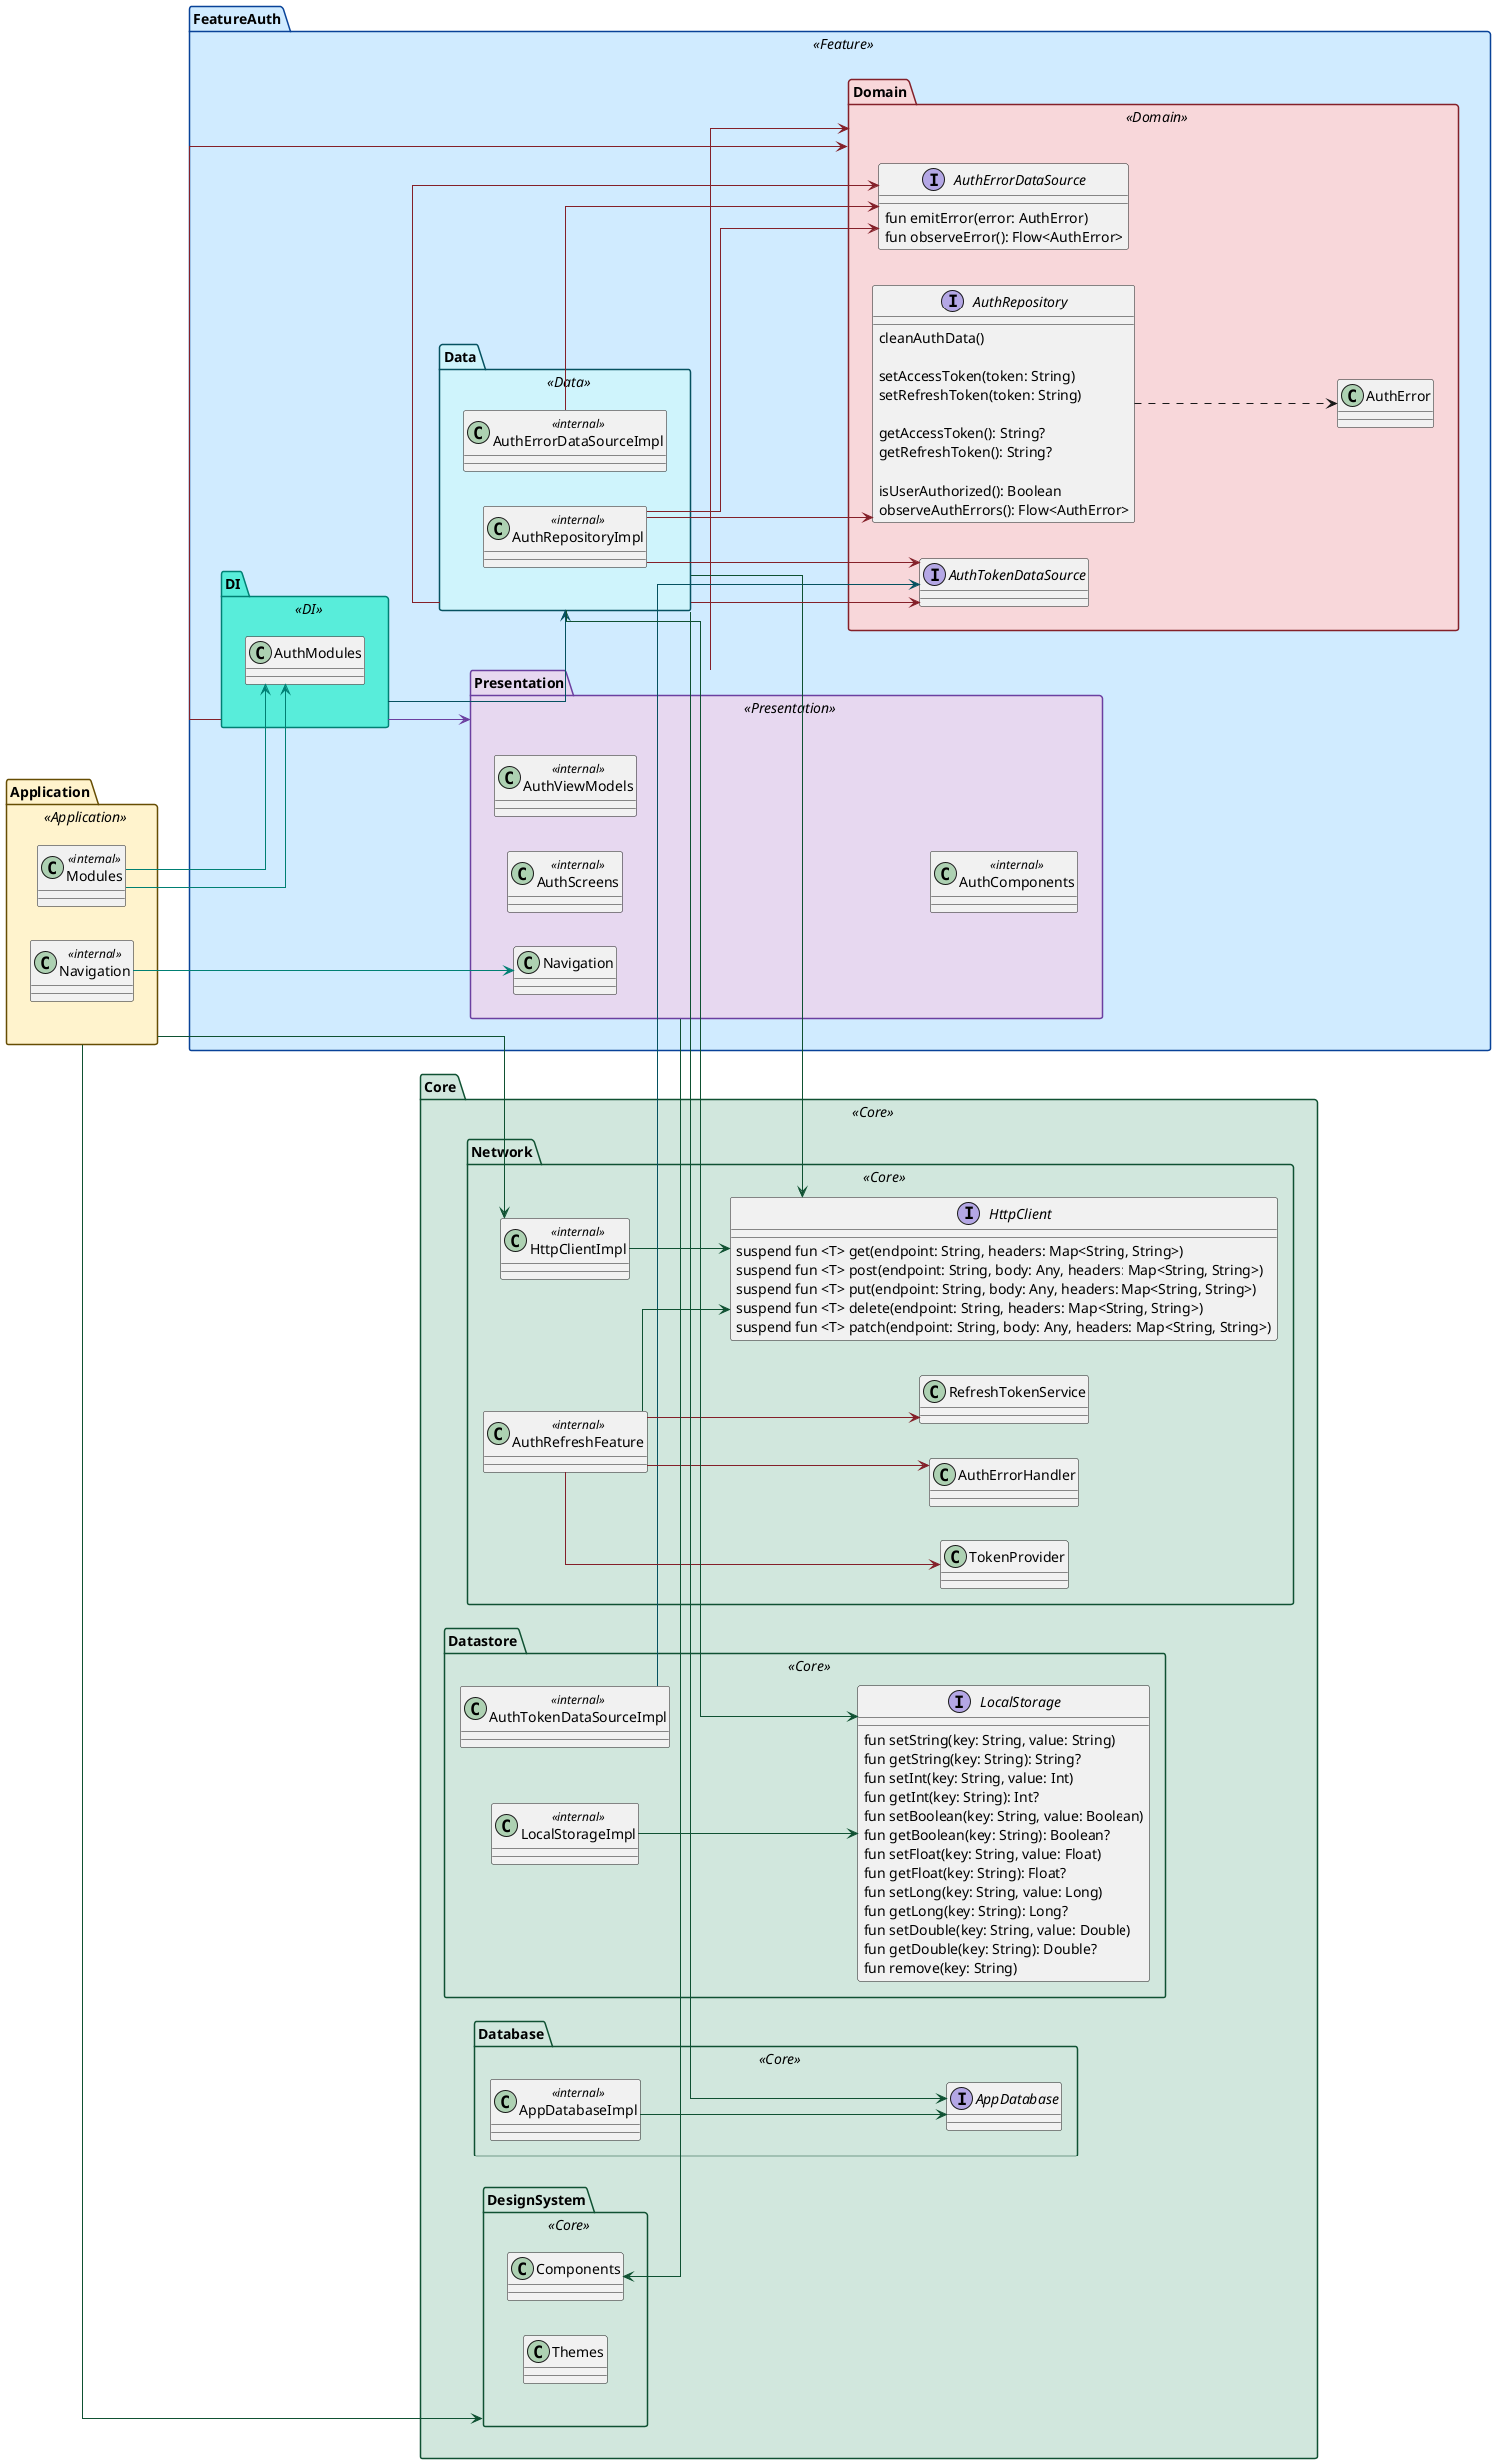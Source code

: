 @startuml

!define CoreBG #d1e7dd
!define CoreBorder #0f5132
!define DataBG #cff4fc
!define DataBorder #055160
!define DomainBG #f8d7da
!define DomainBorder #842029
!define PresentationBG #e7d8f0
!define PresentationBorder #6b3fa0
!define ApplicationBG #fff3cd
!define ApplicationBorder #664d03
!define FeatureBG #d0ebff
!define FeatureBorder #084298
!define DIBG #58edda
!define DIBorder #007f73

!define ArrowCore #0f5132
!define ArrowData #055160
!define ArrowDomain #842029
!define ArrowPresentation #6b3fa0
!define ArrowDI #007f73

skinparam linetype ortho
left to right direction

skinparam package {
    BackgroundColor<<Core>> CoreBG
    BorderColor<<Core>> CoreBorder
    BackgroundColor<<Data>> DataBG
    BorderColor<<Data>> DataBorder
    BackgroundColor<<Domain>> DomainBG
    BorderColor<<Domain>> DomainBorder
    BackgroundColor<<Presentation>> PresentationBG
    BorderColor<<Presentation>> PresentationBorder
    BackgroundColor<<Application>> ApplicationBG
    BorderColor<<Application>> ApplicationBorder
    BackgroundColor<<Feature>> FeatureBG
    BorderColor<<Feature>> FeatureBorder
    BackgroundColor<<DI>> DIBG
    BorderColor<<DI>> DIBorder
}

package "Application" <<Application>> {
    class Modules <<internal>>
    class Navigation <<internal>>
}

package "Core" <<Core>> {
    package "Network" <<Core>> {
        interface HttpClient {
            suspend fun <T> get(endpoint: String, headers: Map<String, String>)
            suspend fun <T> post(endpoint: String, body: Any, headers: Map<String, String>)
            suspend fun <T> put(endpoint: String, body: Any, headers: Map<String, String>)
            suspend fun <T> delete(endpoint: String, headers: Map<String, String>)
            suspend fun <T> patch(endpoint: String, body: Any, headers: Map<String, String>)
        }
        class HttpClientImpl <<internal>>
        class AuthRefreshFeature <<internal>>
    }
    package "Datastore" <<Core>> {
        interface LocalStorage {
            fun setString(key: String, value: String)
            fun getString(key: String): String?
            fun setInt(key: String, value: Int)
            fun getInt(key: String): Int?
            fun setBoolean(key: String, value: Boolean)
            fun getBoolean(key: String): Boolean?
            fun setFloat(key: String, value: Float)
            fun getFloat(key: String): Float?
            fun setLong(key: String, value: Long)
            fun getLong(key: String): Long?
            fun setDouble(key: String, value: Double)
            fun getDouble(key: String): Double?
            fun remove(key: String)
        }
        class LocalStorageImpl <<internal>>

        class AuthTokenDataSourceImpl <<internal>>
    }
    package "Database" <<Core>> {
        interface AppDatabase
        class AppDatabaseImpl <<internal>>
    }
    package "DesignSystem" <<Core>> {
        class Components
        class Themes
    }

    Core.Network.HttpClientImpl -[ArrowCore]-> Core.Network.HttpClient
    Core.Datastore.LocalStorageImpl -[ArrowCore]-> Core.Datastore.LocalStorage
    Core.Database.AppDatabaseImpl -[ArrowCore]-> Core.Database.AppDatabase
}

package "FeatureAuth" <<Feature>> {
    package "Presentation" <<Presentation>> {
        class AuthScreens <<internal>>
        class AuthViewModels <<internal>>
        class AuthComponents <<internal>>
        class Navigation
    }

    package "Domain" <<Domain>> {
        class AuthError
        interface AuthTokenDataSource
        interface AuthRepository {
            cleanAuthData()

            setAccessToken(token: String)
            setRefreshToken(token: String)

            getAccessToken(): String?
            getRefreshToken(): String?

            isUserAuthorized(): Boolean
            observeAuthErrors(): Flow<AuthError>
        }
        interface AuthErrorDataSource {
            fun emitError(error: AuthError)
            fun observeError(): Flow<AuthError>
        }
    }

    package "Data" <<Data>> {
        class AuthRepositoryImpl <<internal>>
        class AuthErrorDataSourceImpl <<internal>>
    }

    package DI <<DI>> {
        class AuthModules
    }

    DI -[ArrowDomain]-> Domain
    DI -[ArrowPresentation]-> Presentation
    DI -[ArrowData]-> Data
    Presentation -[ArrowDomain]-> Domain

    Data.AuthRepositoryImpl -[ArrowDomain]-> Domain.AuthRepository
    Data.AuthRepositoryImpl -[ArrowDomain]-> FeatureAuth.Domain.AuthTokenDataSource
    Data.AuthRepositoryImpl -[ArrowDomain]-> FeatureAuth.Domain.AuthErrorDataSource

    Data.AuthErrorDataSourceImpl -[ArrowDomain]-> Domain.AuthErrorDataSource
    Domain.AuthRepository ..> Domain.AuthError
}

Core.Datastore.AuthTokenDataSourceImpl -[ArrowData]-> FeatureAuth.Domain.AuthTokenDataSource
Core.Network.AuthRefreshFeature -[ArrowCore]-> Core.Network.HttpClient
Core.Network.AuthRefreshFeature -[ArrowDomain]-> Core.Network.TokenProvider
Core.Network.AuthRefreshFeature -[ArrowDomain]-> Core.Network.AuthErrorHandler
Core.Network.AuthRefreshFeature -[ArrowDomain]-> Core.Network.RefreshTokenService

Application -[ArrowCore]-> Core.DesignSystem
Application.Modules -[ArrowDI]-> FeatureAuth.DI.AuthModules
Application.Navigation -[ArrowDI]-> FeatureAuth.Presentation.Navigation

FeatureAuth.Presentation -[ArrowCore]-> Core.DesignSystem.Components
FeatureAuth.Data -[ArrowCore]-> Core.Datastore.LocalStorage
FeatureAuth.Data -[ArrowCore]-> Core.Database.AppDatabase
FeatureAuth.Data -[ArrowCore]-> Core.Network.HttpClient

FeatureAuth.Data -[ArrowDomain]-> FeatureAuth.Domain.AuthTokenDataSource
FeatureAuth.Data -[ArrowDomain]-> FeatureAuth.Domain.AuthErrorDataSource

Application.Modules -[ArrowDI]-> FeatureAuth.DI.AuthModules
Application -[ArrowCore]-> Core.Network.HttpClientImpl

@enduml
